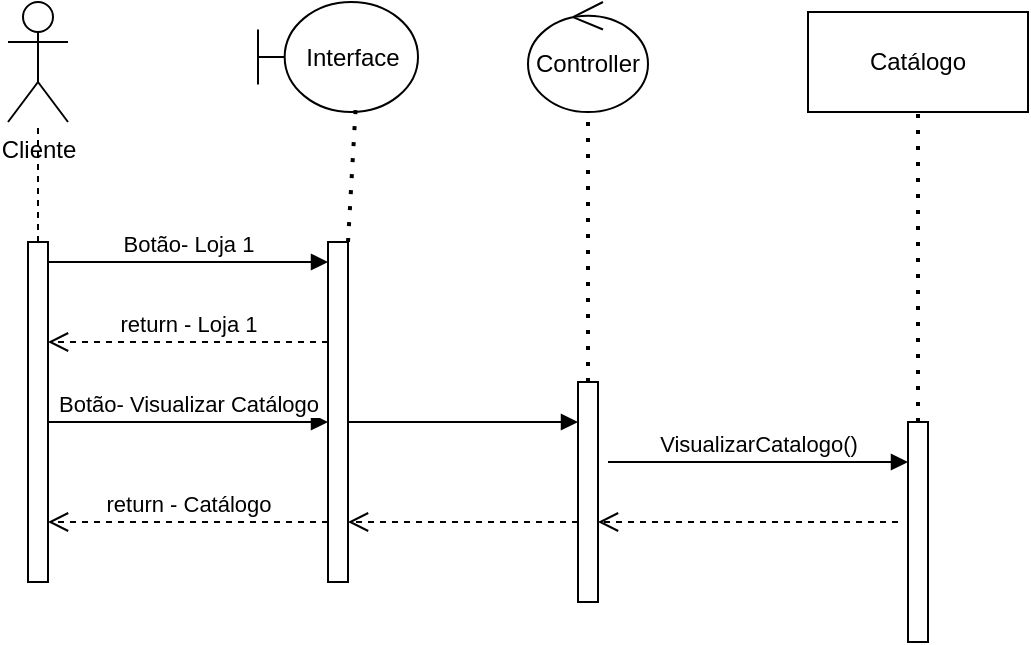 <mxfile version="21.8.2" type="device">
  <diagram name="Página-1" id="8Jc2yuBUNc5O9ViJE2CS">
    <mxGraphModel dx="819" dy="447" grid="1" gridSize="10" guides="1" tooltips="1" connect="1" arrows="1" fold="1" page="1" pageScale="1" pageWidth="827" pageHeight="1169" math="0" shadow="0">
      <root>
        <mxCell id="0" />
        <mxCell id="1" parent="0" />
        <mxCell id="MTp5gc8C9CbszGiMfzYL-1" value="Cliente" style="shape=umlActor;verticalLabelPosition=bottom;verticalAlign=top;html=1;" vertex="1" parent="1">
          <mxGeometry x="60" y="10" width="30" height="60" as="geometry" />
        </mxCell>
        <mxCell id="MTp5gc8C9CbszGiMfzYL-7" value="" style="html=1;points=[[0,0,0,0,5],[0,1,0,0,-5],[1,0,0,0,5],[1,1,0,0,-5]];perimeter=orthogonalPerimeter;outlineConnect=0;targetShapes=umlLifeline;portConstraint=eastwest;newEdgeStyle={&quot;curved&quot;:0,&quot;rounded&quot;:0};" vertex="1" parent="1">
          <mxGeometry x="70" y="130" width="10" height="170" as="geometry" />
        </mxCell>
        <mxCell id="MTp5gc8C9CbszGiMfzYL-8" value="" style="endArrow=none;dashed=1;html=1;rounded=0;" edge="1" parent="1" source="MTp5gc8C9CbszGiMfzYL-7" target="MTp5gc8C9CbszGiMfzYL-1">
          <mxGeometry width="50" height="50" relative="1" as="geometry">
            <mxPoint x="60" y="130" as="sourcePoint" />
            <mxPoint x="110" y="80" as="targetPoint" />
          </mxGeometry>
        </mxCell>
        <mxCell id="MTp5gc8C9CbszGiMfzYL-9" value="" style="html=1;points=[[0,0,0,0,5],[0,1,0,0,-5],[1,0,0,0,5],[1,1,0,0,-5]];perimeter=orthogonalPerimeter;outlineConnect=0;targetShapes=umlLifeline;portConstraint=eastwest;newEdgeStyle={&quot;curved&quot;:0,&quot;rounded&quot;:0};" vertex="1" parent="1">
          <mxGeometry x="510" y="220" width="10" height="110" as="geometry" />
        </mxCell>
        <mxCell id="MTp5gc8C9CbszGiMfzYL-11" value="" style="endArrow=none;dashed=1;html=1;dashPattern=1 3;strokeWidth=2;rounded=0;entryX=0.5;entryY=1;entryDx=0;entryDy=0;" edge="1" parent="1" source="MTp5gc8C9CbszGiMfzYL-9" target="MTp5gc8C9CbszGiMfzYL-19">
          <mxGeometry width="50" height="50" relative="1" as="geometry">
            <mxPoint x="240" y="140" as="sourcePoint" />
            <mxPoint x="250" y="90" as="targetPoint" />
          </mxGeometry>
        </mxCell>
        <mxCell id="MTp5gc8C9CbszGiMfzYL-17" value="" style="html=1;points=[[0,0,0,0,5],[0,1,0,0,-5],[1,0,0,0,5],[1,1,0,0,-5]];perimeter=orthogonalPerimeter;outlineConnect=0;targetShapes=umlLifeline;portConstraint=eastwest;newEdgeStyle={&quot;curved&quot;:0,&quot;rounded&quot;:0};" vertex="1" parent="1">
          <mxGeometry x="220" y="130" width="10" height="170" as="geometry" />
        </mxCell>
        <mxCell id="MTp5gc8C9CbszGiMfzYL-19" value="Catálogo" style="html=1;whiteSpace=wrap;" vertex="1" parent="1">
          <mxGeometry x="460" y="15" width="110" height="50" as="geometry" />
        </mxCell>
        <mxCell id="MTp5gc8C9CbszGiMfzYL-22" value="Interface" style="shape=umlBoundary;whiteSpace=wrap;html=1;" vertex="1" parent="1">
          <mxGeometry x="185" y="10" width="80" height="55" as="geometry" />
        </mxCell>
        <mxCell id="MTp5gc8C9CbszGiMfzYL-23" value="" style="endArrow=none;dashed=1;html=1;dashPattern=1 3;strokeWidth=2;rounded=0;entryX=0.61;entryY=0.975;entryDx=0;entryDy=0;entryPerimeter=0;" edge="1" parent="1" source="MTp5gc8C9CbszGiMfzYL-17" target="MTp5gc8C9CbszGiMfzYL-22">
          <mxGeometry width="50" height="50" relative="1" as="geometry">
            <mxPoint x="206" y="130" as="sourcePoint" />
            <mxPoint x="220" y="110" as="targetPoint" />
          </mxGeometry>
        </mxCell>
        <mxCell id="MTp5gc8C9CbszGiMfzYL-27" value="Botão- Loja 1" style="html=1;verticalAlign=bottom;endArrow=block;curved=0;rounded=0;" edge="1" parent="1" target="MTp5gc8C9CbszGiMfzYL-17">
          <mxGeometry width="80" relative="1" as="geometry">
            <mxPoint x="80" y="140" as="sourcePoint" />
            <mxPoint x="160" y="140" as="targetPoint" />
          </mxGeometry>
        </mxCell>
        <mxCell id="MTp5gc8C9CbszGiMfzYL-28" value="return - Loja 1" style="html=1;verticalAlign=bottom;endArrow=open;dashed=1;endSize=8;curved=0;rounded=0;" edge="1" parent="1">
          <mxGeometry relative="1" as="geometry">
            <mxPoint x="220" y="180" as="sourcePoint" />
            <mxPoint x="80" y="180" as="targetPoint" />
          </mxGeometry>
        </mxCell>
        <mxCell id="MTp5gc8C9CbszGiMfzYL-29" value="Controller" style="ellipse;shape=umlControl;whiteSpace=wrap;html=1;" vertex="1" parent="1">
          <mxGeometry x="320" y="10" width="60" height="55" as="geometry" />
        </mxCell>
        <mxCell id="MTp5gc8C9CbszGiMfzYL-30" value="" style="html=1;points=[[0,0,0,0,5],[0,1,0,0,-5],[1,0,0,0,5],[1,1,0,0,-5]];perimeter=orthogonalPerimeter;outlineConnect=0;targetShapes=umlLifeline;portConstraint=eastwest;newEdgeStyle={&quot;curved&quot;:0,&quot;rounded&quot;:0};" vertex="1" parent="1">
          <mxGeometry x="345" y="200" width="10" height="110" as="geometry" />
        </mxCell>
        <mxCell id="MTp5gc8C9CbszGiMfzYL-31" value="" style="endArrow=none;dashed=1;html=1;dashPattern=1 3;strokeWidth=2;rounded=0;entryX=0.5;entryY=1.091;entryDx=0;entryDy=0;entryPerimeter=0;" edge="1" parent="1" source="MTp5gc8C9CbszGiMfzYL-30" target="MTp5gc8C9CbszGiMfzYL-29">
          <mxGeometry width="50" height="50" relative="1" as="geometry">
            <mxPoint x="350" y="140" as="sourcePoint" />
            <mxPoint x="370" y="110" as="targetPoint" />
          </mxGeometry>
        </mxCell>
        <mxCell id="MTp5gc8C9CbszGiMfzYL-35" value="VisualizarCatalogo()" style="html=1;verticalAlign=bottom;endArrow=block;curved=0;rounded=0;" edge="1" parent="1">
          <mxGeometry width="80" relative="1" as="geometry">
            <mxPoint x="360" y="240" as="sourcePoint" />
            <mxPoint x="510" y="240" as="targetPoint" />
            <Array as="points">
              <mxPoint x="410" y="240" />
            </Array>
          </mxGeometry>
        </mxCell>
        <mxCell id="MTp5gc8C9CbszGiMfzYL-36" value="Botão- Visualizar Catálogo" style="html=1;verticalAlign=bottom;endArrow=block;curved=0;rounded=0;" edge="1" parent="1">
          <mxGeometry width="80" relative="1" as="geometry">
            <mxPoint x="80" y="220" as="sourcePoint" />
            <mxPoint x="220" y="220" as="targetPoint" />
          </mxGeometry>
        </mxCell>
        <mxCell id="MTp5gc8C9CbszGiMfzYL-37" value="" style="html=1;verticalAlign=bottom;endArrow=block;curved=0;rounded=0;" edge="1" parent="1" target="MTp5gc8C9CbszGiMfzYL-30">
          <mxGeometry width="80" relative="1" as="geometry">
            <mxPoint x="230" y="220" as="sourcePoint" />
            <mxPoint x="340" y="220" as="targetPoint" />
            <Array as="points">
              <mxPoint x="270" y="220" />
            </Array>
          </mxGeometry>
        </mxCell>
        <mxCell id="MTp5gc8C9CbszGiMfzYL-39" value="return - Catálogo" style="html=1;verticalAlign=bottom;endArrow=open;dashed=1;endSize=8;curved=0;rounded=0;" edge="1" parent="1">
          <mxGeometry relative="1" as="geometry">
            <mxPoint x="220" y="270" as="sourcePoint" />
            <mxPoint x="80" y="270" as="targetPoint" />
          </mxGeometry>
        </mxCell>
        <mxCell id="MTp5gc8C9CbszGiMfzYL-40" value="" style="html=1;verticalAlign=bottom;endArrow=open;dashed=1;endSize=8;curved=0;rounded=0;" edge="1" parent="1" source="MTp5gc8C9CbszGiMfzYL-30">
          <mxGeometry relative="1" as="geometry">
            <mxPoint x="340" y="270" as="sourcePoint" />
            <mxPoint x="230" y="270" as="targetPoint" />
          </mxGeometry>
        </mxCell>
        <mxCell id="MTp5gc8C9CbszGiMfzYL-41" value="" style="html=1;verticalAlign=bottom;endArrow=open;dashed=1;endSize=8;curved=0;rounded=0;entryX=1.5;entryY=0.219;entryDx=0;entryDy=0;entryPerimeter=0;" edge="1" parent="1">
          <mxGeometry relative="1" as="geometry">
            <mxPoint x="505" y="270" as="sourcePoint" />
            <mxPoint x="355" y="270" as="targetPoint" />
          </mxGeometry>
        </mxCell>
      </root>
    </mxGraphModel>
  </diagram>
</mxfile>
